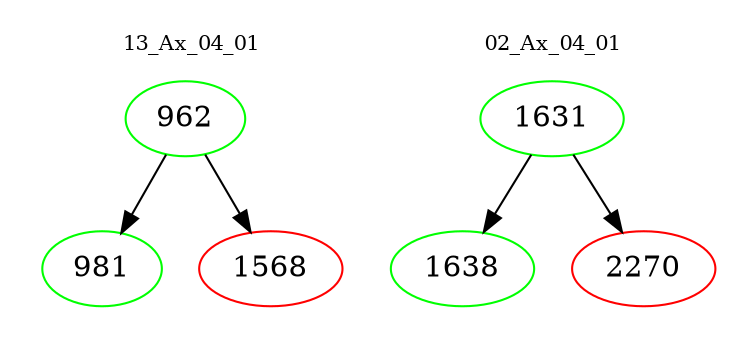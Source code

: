 digraph{
subgraph cluster_0 {
color = white
label = "13_Ax_04_01";
fontsize=10;
T0_962 [label="962", color="green"]
T0_962 -> T0_981 [color="black"]
T0_981 [label="981", color="green"]
T0_962 -> T0_1568 [color="black"]
T0_1568 [label="1568", color="red"]
}
subgraph cluster_1 {
color = white
label = "02_Ax_04_01";
fontsize=10;
T1_1631 [label="1631", color="green"]
T1_1631 -> T1_1638 [color="black"]
T1_1638 [label="1638", color="green"]
T1_1631 -> T1_2270 [color="black"]
T1_2270 [label="2270", color="red"]
}
}
